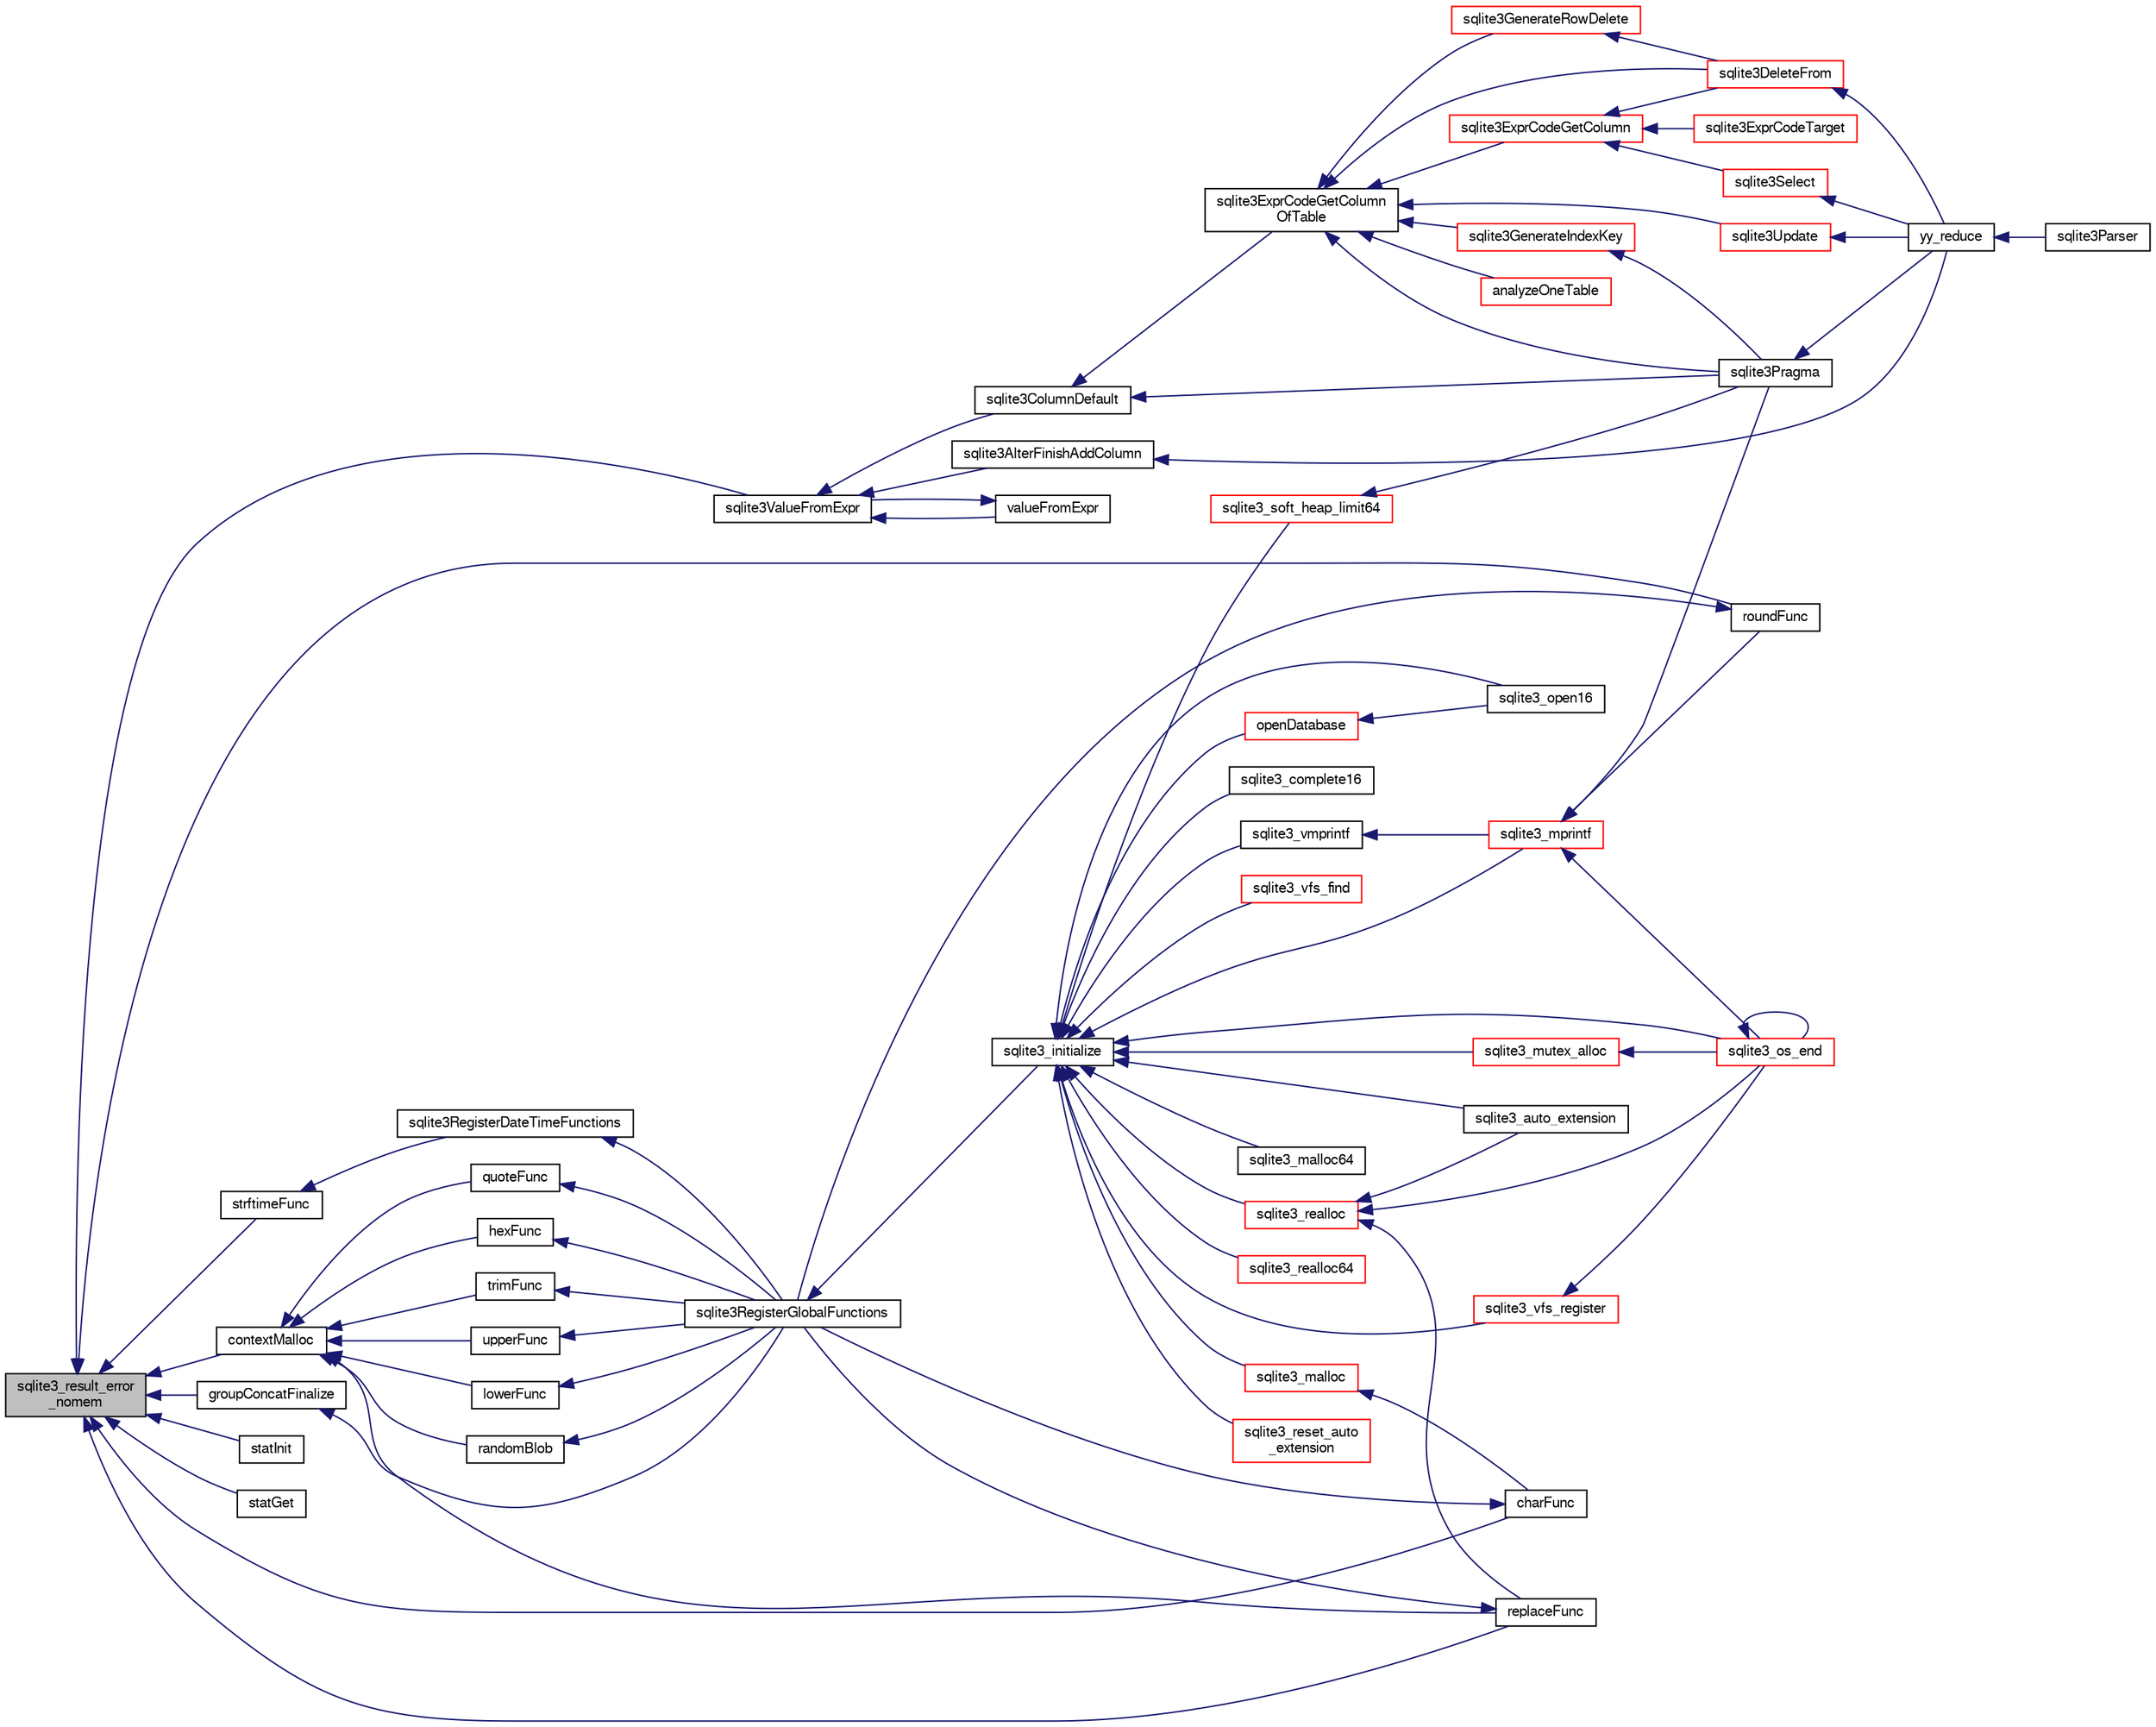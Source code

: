 digraph "sqlite3_result_error_nomem"
{
  edge [fontname="FreeSans",fontsize="10",labelfontname="FreeSans",labelfontsize="10"];
  node [fontname="FreeSans",fontsize="10",shape=record];
  rankdir="LR";
  Node371946 [label="sqlite3_result_error\l_nomem",height=0.2,width=0.4,color="black", fillcolor="grey75", style="filled", fontcolor="black"];
  Node371946 -> Node371947 [dir="back",color="midnightblue",fontsize="10",style="solid",fontname="FreeSans"];
  Node371947 [label="strftimeFunc",height=0.2,width=0.4,color="black", fillcolor="white", style="filled",URL="$sqlite3_8c.html#af531defbf93ba3aef96decedeafb344f"];
  Node371947 -> Node371948 [dir="back",color="midnightblue",fontsize="10",style="solid",fontname="FreeSans"];
  Node371948 [label="sqlite3RegisterDateTimeFunctions",height=0.2,width=0.4,color="black", fillcolor="white", style="filled",URL="$sqlite3_8c.html#a44405fdf6c4462912007f6602ecc0bb4"];
  Node371948 -> Node371949 [dir="back",color="midnightblue",fontsize="10",style="solid",fontname="FreeSans"];
  Node371949 [label="sqlite3RegisterGlobalFunctions",height=0.2,width=0.4,color="black", fillcolor="white", style="filled",URL="$sqlite3_8c.html#a9f75bd111010f29e1b8d74344473c4ec"];
  Node371949 -> Node371950 [dir="back",color="midnightblue",fontsize="10",style="solid",fontname="FreeSans"];
  Node371950 [label="sqlite3_initialize",height=0.2,width=0.4,color="black", fillcolor="white", style="filled",URL="$sqlite3_8h.html#ab0c0ee2d5d4cf8b28e9572296a8861df"];
  Node371950 -> Node371951 [dir="back",color="midnightblue",fontsize="10",style="solid",fontname="FreeSans"];
  Node371951 [label="sqlite3_vfs_find",height=0.2,width=0.4,color="red", fillcolor="white", style="filled",URL="$sqlite3_8h.html#ac201a26de3dfa1d6deb8069eb8d95627"];
  Node371950 -> Node372360 [dir="back",color="midnightblue",fontsize="10",style="solid",fontname="FreeSans"];
  Node372360 [label="sqlite3_vfs_register",height=0.2,width=0.4,color="red", fillcolor="white", style="filled",URL="$sqlite3_8h.html#a7184b289ccd4c4c7200589137d88c4ae"];
  Node372360 -> Node371957 [dir="back",color="midnightblue",fontsize="10",style="solid",fontname="FreeSans"];
  Node371957 [label="sqlite3_os_end",height=0.2,width=0.4,color="red", fillcolor="white", style="filled",URL="$sqlite3_8h.html#a2288c95881ecca13d994e42b6a958906"];
  Node371957 -> Node371957 [dir="back",color="midnightblue",fontsize="10",style="solid",fontname="FreeSans"];
  Node371950 -> Node372363 [dir="back",color="midnightblue",fontsize="10",style="solid",fontname="FreeSans"];
  Node372363 [label="sqlite3_mutex_alloc",height=0.2,width=0.4,color="red", fillcolor="white", style="filled",URL="$sqlite3_8h.html#aa3f89418cd18e99596435c958b29b650"];
  Node372363 -> Node371957 [dir="back",color="midnightblue",fontsize="10",style="solid",fontname="FreeSans"];
  Node371950 -> Node372436 [dir="back",color="midnightblue",fontsize="10",style="solid",fontname="FreeSans"];
  Node372436 [label="sqlite3_soft_heap_limit64",height=0.2,width=0.4,color="red", fillcolor="white", style="filled",URL="$sqlite3_8h.html#ab37b3a4d1652e3acb2c43d1252e6b852"];
  Node372436 -> Node372044 [dir="back",color="midnightblue",fontsize="10",style="solid",fontname="FreeSans"];
  Node372044 [label="sqlite3Pragma",height=0.2,width=0.4,color="black", fillcolor="white", style="filled",URL="$sqlite3_8c.html#a111391370f58f8e6a6eca51fd34d62ed"];
  Node372044 -> Node371996 [dir="back",color="midnightblue",fontsize="10",style="solid",fontname="FreeSans"];
  Node371996 [label="yy_reduce",height=0.2,width=0.4,color="black", fillcolor="white", style="filled",URL="$sqlite3_8c.html#a7c419a9b25711c666a9a2449ef377f14"];
  Node371996 -> Node371997 [dir="back",color="midnightblue",fontsize="10",style="solid",fontname="FreeSans"];
  Node371997 [label="sqlite3Parser",height=0.2,width=0.4,color="black", fillcolor="white", style="filled",URL="$sqlite3_8c.html#a0327d71a5fabe0b6a343d78a2602e72a"];
  Node371950 -> Node372438 [dir="back",color="midnightblue",fontsize="10",style="solid",fontname="FreeSans"];
  Node372438 [label="sqlite3_malloc",height=0.2,width=0.4,color="red", fillcolor="white", style="filled",URL="$sqlite3_8h.html#a510e31845345737f17d86ce0b2328356"];
  Node372438 -> Node372703 [dir="back",color="midnightblue",fontsize="10",style="solid",fontname="FreeSans"];
  Node372703 [label="charFunc",height=0.2,width=0.4,color="black", fillcolor="white", style="filled",URL="$sqlite3_8c.html#ab9b72ce47fcea3c3b92e816435a0fd91"];
  Node372703 -> Node371949 [dir="back",color="midnightblue",fontsize="10",style="solid",fontname="FreeSans"];
  Node371950 -> Node372704 [dir="back",color="midnightblue",fontsize="10",style="solid",fontname="FreeSans"];
  Node372704 [label="sqlite3_malloc64",height=0.2,width=0.4,color="black", fillcolor="white", style="filled",URL="$sqlite3_8h.html#a12b7ee85e539ea28c130c5c75b96a82a"];
  Node371950 -> Node372705 [dir="back",color="midnightblue",fontsize="10",style="solid",fontname="FreeSans"];
  Node372705 [label="sqlite3_realloc",height=0.2,width=0.4,color="red", fillcolor="white", style="filled",URL="$sqlite3_8h.html#a627f0eeface58024ef47403d8cc76b35"];
  Node372705 -> Node371957 [dir="back",color="midnightblue",fontsize="10",style="solid",fontname="FreeSans"];
  Node372705 -> Node372575 [dir="back",color="midnightblue",fontsize="10",style="solid",fontname="FreeSans"];
  Node372575 [label="replaceFunc",height=0.2,width=0.4,color="black", fillcolor="white", style="filled",URL="$sqlite3_8c.html#a752b98a7c55d204c397a4902b49b1ce4"];
  Node372575 -> Node371949 [dir="back",color="midnightblue",fontsize="10",style="solid",fontname="FreeSans"];
  Node372705 -> Node372721 [dir="back",color="midnightblue",fontsize="10",style="solid",fontname="FreeSans"];
  Node372721 [label="sqlite3_auto_extension",height=0.2,width=0.4,color="black", fillcolor="white", style="filled",URL="$sqlite3_8h.html#a85a95b45e94f6bcd52aa39b6acdb36d7"];
  Node371950 -> Node372723 [dir="back",color="midnightblue",fontsize="10",style="solid",fontname="FreeSans"];
  Node372723 [label="sqlite3_realloc64",height=0.2,width=0.4,color="red", fillcolor="white", style="filled",URL="$sqlite3_8h.html#afe88c85e9f864a3fd92941cad197245d"];
  Node371950 -> Node372513 [dir="back",color="midnightblue",fontsize="10",style="solid",fontname="FreeSans"];
  Node372513 [label="sqlite3_vmprintf",height=0.2,width=0.4,color="black", fillcolor="white", style="filled",URL="$sqlite3_8h.html#ac240de67ddf003828f16a6d9dd3fa3ca"];
  Node372513 -> Node372514 [dir="back",color="midnightblue",fontsize="10",style="solid",fontname="FreeSans"];
  Node372514 [label="sqlite3_mprintf",height=0.2,width=0.4,color="red", fillcolor="white", style="filled",URL="$sqlite3_8h.html#a9533933e57f7ccbb48c32041ce3a8862"];
  Node372514 -> Node371957 [dir="back",color="midnightblue",fontsize="10",style="solid",fontname="FreeSans"];
  Node372514 -> Node372516 [dir="back",color="midnightblue",fontsize="10",style="solid",fontname="FreeSans"];
  Node372516 [label="roundFunc",height=0.2,width=0.4,color="black", fillcolor="white", style="filled",URL="$sqlite3_8c.html#a8c444ba254edc27891111b76e7ba85e7"];
  Node372516 -> Node371949 [dir="back",color="midnightblue",fontsize="10",style="solid",fontname="FreeSans"];
  Node372514 -> Node372044 [dir="back",color="midnightblue",fontsize="10",style="solid",fontname="FreeSans"];
  Node371950 -> Node372514 [dir="back",color="midnightblue",fontsize="10",style="solid",fontname="FreeSans"];
  Node371950 -> Node371957 [dir="back",color="midnightblue",fontsize="10",style="solid",fontname="FreeSans"];
  Node371950 -> Node372721 [dir="back",color="midnightblue",fontsize="10",style="solid",fontname="FreeSans"];
  Node371950 -> Node372823 [dir="back",color="midnightblue",fontsize="10",style="solid",fontname="FreeSans"];
  Node372823 [label="sqlite3_reset_auto\l_extension",height=0.2,width=0.4,color="red", fillcolor="white", style="filled",URL="$sqlite3_8h.html#ac33f4064ae6690cada7bdc89e8153ffc"];
  Node371950 -> Node372688 [dir="back",color="midnightblue",fontsize="10",style="solid",fontname="FreeSans"];
  Node372688 [label="sqlite3_complete16",height=0.2,width=0.4,color="black", fillcolor="white", style="filled",URL="$sqlite3_8h.html#a3260341c2ef82787acca48414a1d03a1"];
  Node371950 -> Node372201 [dir="back",color="midnightblue",fontsize="10",style="solid",fontname="FreeSans"];
  Node372201 [label="openDatabase",height=0.2,width=0.4,color="red", fillcolor="white", style="filled",URL="$sqlite3_8c.html#a6a9c3bc3a64234e863413f41db473758"];
  Node372201 -> Node372204 [dir="back",color="midnightblue",fontsize="10",style="solid",fontname="FreeSans"];
  Node372204 [label="sqlite3_open16",height=0.2,width=0.4,color="black", fillcolor="white", style="filled",URL="$sqlite3_8h.html#adbc401bb96713f32e553db32f6f3ca33"];
  Node371950 -> Node372204 [dir="back",color="midnightblue",fontsize="10",style="solid",fontname="FreeSans"];
  Node371946 -> Node372399 [dir="back",color="midnightblue",fontsize="10",style="solid",fontname="FreeSans"];
  Node372399 [label="sqlite3ValueFromExpr",height=0.2,width=0.4,color="black", fillcolor="white", style="filled",URL="$sqlite3_8c.html#af103c812684544760641a1cd4d9745df"];
  Node372399 -> Node372398 [dir="back",color="midnightblue",fontsize="10",style="solid",fontname="FreeSans"];
  Node372398 [label="valueFromExpr",height=0.2,width=0.4,color="black", fillcolor="white", style="filled",URL="$sqlite3_8c.html#a08f91b27c0189e8b5bcdea6537466b7c"];
  Node372398 -> Node372399 [dir="back",color="midnightblue",fontsize="10",style="solid",fontname="FreeSans"];
  Node372399 -> Node372135 [dir="back",color="midnightblue",fontsize="10",style="solid",fontname="FreeSans"];
  Node372135 [label="sqlite3AlterFinishAddColumn",height=0.2,width=0.4,color="black", fillcolor="white", style="filled",URL="$sqlite3_8c.html#a392e1e5be904b01216faae16a77c2c31"];
  Node372135 -> Node371996 [dir="back",color="midnightblue",fontsize="10",style="solid",fontname="FreeSans"];
  Node372399 -> Node372400 [dir="back",color="midnightblue",fontsize="10",style="solid",fontname="FreeSans"];
  Node372400 [label="sqlite3ColumnDefault",height=0.2,width=0.4,color="black", fillcolor="white", style="filled",URL="$sqlite3_8c.html#a59f47949957801afdf53735549eacc7d"];
  Node372400 -> Node372401 [dir="back",color="midnightblue",fontsize="10",style="solid",fontname="FreeSans"];
  Node372401 [label="sqlite3ExprCodeGetColumn\lOfTable",height=0.2,width=0.4,color="black", fillcolor="white", style="filled",URL="$sqlite3_8c.html#aef676ae689397d0e050eb0a360c32315"];
  Node372401 -> Node372402 [dir="back",color="midnightblue",fontsize="10",style="solid",fontname="FreeSans"];
  Node372402 [label="sqlite3ExprCodeGetColumn",height=0.2,width=0.4,color="red", fillcolor="white", style="filled",URL="$sqlite3_8c.html#a053723da492b5bb45cb8df75c733155d"];
  Node372402 -> Node372049 [dir="back",color="midnightblue",fontsize="10",style="solid",fontname="FreeSans"];
  Node372049 [label="sqlite3ExprCodeTarget",height=0.2,width=0.4,color="red", fillcolor="white", style="filled",URL="$sqlite3_8c.html#a4f308397a0a3ed299ed31aaa1ae2a293"];
  Node372402 -> Node372011 [dir="back",color="midnightblue",fontsize="10",style="solid",fontname="FreeSans"];
  Node372011 [label="sqlite3DeleteFrom",height=0.2,width=0.4,color="red", fillcolor="white", style="filled",URL="$sqlite3_8c.html#ab9b4b45349188b49eabb23f94608a091"];
  Node372011 -> Node371996 [dir="back",color="midnightblue",fontsize="10",style="solid",fontname="FreeSans"];
  Node372402 -> Node372045 [dir="back",color="midnightblue",fontsize="10",style="solid",fontname="FreeSans"];
  Node372045 [label="sqlite3Select",height=0.2,width=0.4,color="red", fillcolor="white", style="filled",URL="$sqlite3_8c.html#a2465ee8c956209ba4b272477b7c21a45"];
  Node372045 -> Node371996 [dir="back",color="midnightblue",fontsize="10",style="solid",fontname="FreeSans"];
  Node372401 -> Node372394 [dir="back",color="midnightblue",fontsize="10",style="solid",fontname="FreeSans"];
  Node372394 [label="analyzeOneTable",height=0.2,width=0.4,color="red", fillcolor="white", style="filled",URL="$sqlite3_8c.html#a31d4182bf855943a5d0526dbb4987803"];
  Node372401 -> Node372011 [dir="back",color="midnightblue",fontsize="10",style="solid",fontname="FreeSans"];
  Node372401 -> Node372018 [dir="back",color="midnightblue",fontsize="10",style="solid",fontname="FreeSans"];
  Node372018 [label="sqlite3GenerateRowDelete",height=0.2,width=0.4,color="red", fillcolor="white", style="filled",URL="$sqlite3_8c.html#a2c76cbf3027fc18fdbb8cb4cd96b77d9"];
  Node372018 -> Node372011 [dir="back",color="midnightblue",fontsize="10",style="solid",fontname="FreeSans"];
  Node372401 -> Node372054 [dir="back",color="midnightblue",fontsize="10",style="solid",fontname="FreeSans"];
  Node372054 [label="sqlite3GenerateIndexKey",height=0.2,width=0.4,color="red", fillcolor="white", style="filled",URL="$sqlite3_8c.html#ab85ac93d5c5e6760f45f07897be7f272"];
  Node372054 -> Node372044 [dir="back",color="midnightblue",fontsize="10",style="solid",fontname="FreeSans"];
  Node372401 -> Node372044 [dir="back",color="midnightblue",fontsize="10",style="solid",fontname="FreeSans"];
  Node372401 -> Node372021 [dir="back",color="midnightblue",fontsize="10",style="solid",fontname="FreeSans"];
  Node372021 [label="sqlite3Update",height=0.2,width=0.4,color="red", fillcolor="white", style="filled",URL="$sqlite3_8c.html#ac5aa67c46e8cc8174566fabe6809fafa"];
  Node372021 -> Node371996 [dir="back",color="midnightblue",fontsize="10",style="solid",fontname="FreeSans"];
  Node372400 -> Node372044 [dir="back",color="midnightblue",fontsize="10",style="solid",fontname="FreeSans"];
  Node371946 -> Node372736 [dir="back",color="midnightblue",fontsize="10",style="solid",fontname="FreeSans"];
  Node372736 [label="statInit",height=0.2,width=0.4,color="black", fillcolor="white", style="filled",URL="$sqlite3_8c.html#aac2f12d5891bace13cabf65d06e962f5"];
  Node371946 -> Node372675 [dir="back",color="midnightblue",fontsize="10",style="solid",fontname="FreeSans"];
  Node372675 [label="statGet",height=0.2,width=0.4,color="black", fillcolor="white", style="filled",URL="$sqlite3_8c.html#a6357fb6fa381df401d3be4ef3a93ec6e"];
  Node371946 -> Node372516 [dir="back",color="midnightblue",fontsize="10",style="solid",fontname="FreeSans"];
  Node371946 -> Node372756 [dir="back",color="midnightblue",fontsize="10",style="solid",fontname="FreeSans"];
  Node372756 [label="contextMalloc",height=0.2,width=0.4,color="black", fillcolor="white", style="filled",URL="$sqlite3_8c.html#a09e5794a0f9a8269eda3bc32d43d63c9"];
  Node372756 -> Node372570 [dir="back",color="midnightblue",fontsize="10",style="solid",fontname="FreeSans"];
  Node372570 [label="upperFunc",height=0.2,width=0.4,color="black", fillcolor="white", style="filled",URL="$sqlite3_8c.html#a8f26e491f9fd893cdb476c577f39f260"];
  Node372570 -> Node371949 [dir="back",color="midnightblue",fontsize="10",style="solid",fontname="FreeSans"];
  Node372756 -> Node372571 [dir="back",color="midnightblue",fontsize="10",style="solid",fontname="FreeSans"];
  Node372571 [label="lowerFunc",height=0.2,width=0.4,color="black", fillcolor="white", style="filled",URL="$sqlite3_8c.html#a37a07e2d7c0cb4c521e9c334596c89a7"];
  Node372571 -> Node371949 [dir="back",color="midnightblue",fontsize="10",style="solid",fontname="FreeSans"];
  Node372756 -> Node372354 [dir="back",color="midnightblue",fontsize="10",style="solid",fontname="FreeSans"];
  Node372354 [label="randomBlob",height=0.2,width=0.4,color="black", fillcolor="white", style="filled",URL="$sqlite3_8c.html#a2b058708f7f26feb80fce84c3e375d64"];
  Node372354 -> Node371949 [dir="back",color="midnightblue",fontsize="10",style="solid",fontname="FreeSans"];
  Node372756 -> Node372573 [dir="back",color="midnightblue",fontsize="10",style="solid",fontname="FreeSans"];
  Node372573 [label="quoteFunc",height=0.2,width=0.4,color="black", fillcolor="white", style="filled",URL="$sqlite3_8c.html#a8e64c0ef376144dfad6a4a3d499056b8"];
  Node372573 -> Node371949 [dir="back",color="midnightblue",fontsize="10",style="solid",fontname="FreeSans"];
  Node372756 -> Node372574 [dir="back",color="midnightblue",fontsize="10",style="solid",fontname="FreeSans"];
  Node372574 [label="hexFunc",height=0.2,width=0.4,color="black", fillcolor="white", style="filled",URL="$sqlite3_8c.html#a2e2cd151b75b794723d7c4f30fe57c8b"];
  Node372574 -> Node371949 [dir="back",color="midnightblue",fontsize="10",style="solid",fontname="FreeSans"];
  Node372756 -> Node372575 [dir="back",color="midnightblue",fontsize="10",style="solid",fontname="FreeSans"];
  Node372756 -> Node372576 [dir="back",color="midnightblue",fontsize="10",style="solid",fontname="FreeSans"];
  Node372576 [label="trimFunc",height=0.2,width=0.4,color="black", fillcolor="white", style="filled",URL="$sqlite3_8c.html#afad56dbe7f08139a630156e644b14704"];
  Node372576 -> Node371949 [dir="back",color="midnightblue",fontsize="10",style="solid",fontname="FreeSans"];
  Node371946 -> Node372703 [dir="back",color="midnightblue",fontsize="10",style="solid",fontname="FreeSans"];
  Node371946 -> Node372575 [dir="back",color="midnightblue",fontsize="10",style="solid",fontname="FreeSans"];
  Node371946 -> Node372700 [dir="back",color="midnightblue",fontsize="10",style="solid",fontname="FreeSans"];
  Node372700 [label="groupConcatFinalize",height=0.2,width=0.4,color="black", fillcolor="white", style="filled",URL="$sqlite3_8c.html#afb7efd138b3092aa6a3e92e7f54b0f6a"];
  Node372700 -> Node371949 [dir="back",color="midnightblue",fontsize="10",style="solid",fontname="FreeSans"];
}
